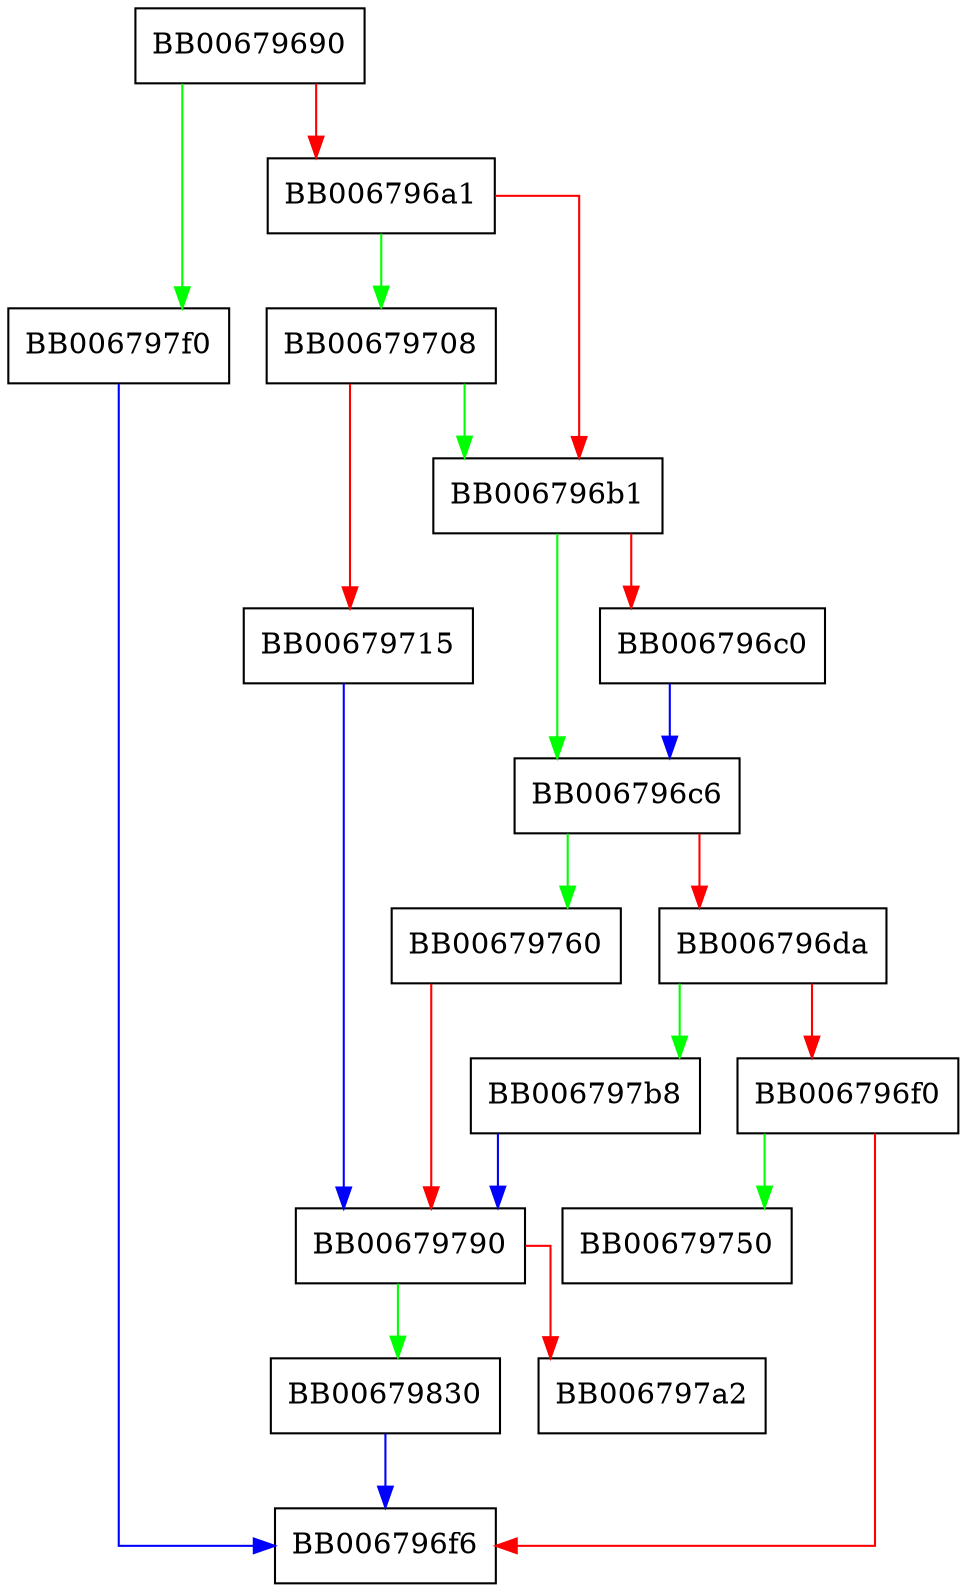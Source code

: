 digraph X509v3_add_ext {
  node [shape="box"];
  graph [splines=ortho];
  BB00679690 -> BB006797f0 [color="green"];
  BB00679690 -> BB006796a1 [color="red"];
  BB006796a1 -> BB00679708 [color="green"];
  BB006796a1 -> BB006796b1 [color="red"];
  BB006796b1 -> BB006796c6 [color="green"];
  BB006796b1 -> BB006796c0 [color="red"];
  BB006796c0 -> BB006796c6 [color="blue"];
  BB006796c6 -> BB00679760 [color="green"];
  BB006796c6 -> BB006796da [color="red"];
  BB006796da -> BB006797b8 [color="green"];
  BB006796da -> BB006796f0 [color="red"];
  BB006796f0 -> BB00679750 [color="green"];
  BB006796f0 -> BB006796f6 [color="red"];
  BB00679708 -> BB006796b1 [color="green"];
  BB00679708 -> BB00679715 [color="red"];
  BB00679715 -> BB00679790 [color="blue"];
  BB00679760 -> BB00679790 [color="red"];
  BB00679790 -> BB00679830 [color="green"];
  BB00679790 -> BB006797a2 [color="red"];
  BB006797b8 -> BB00679790 [color="blue"];
  BB006797f0 -> BB006796f6 [color="blue"];
  BB00679830 -> BB006796f6 [color="blue"];
}